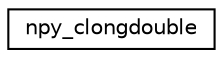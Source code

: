 digraph "Graphical Class Hierarchy"
{
 // LATEX_PDF_SIZE
  edge [fontname="Helvetica",fontsize="10",labelfontname="Helvetica",labelfontsize="10"];
  node [fontname="Helvetica",fontsize="10",shape=record];
  rankdir="LR";
  Node0 [label="npy_clongdouble",height=0.2,width=0.4,color="black", fillcolor="white", style="filled",URL="$structnpy__clongdouble.html",tooltip=" "];
}
